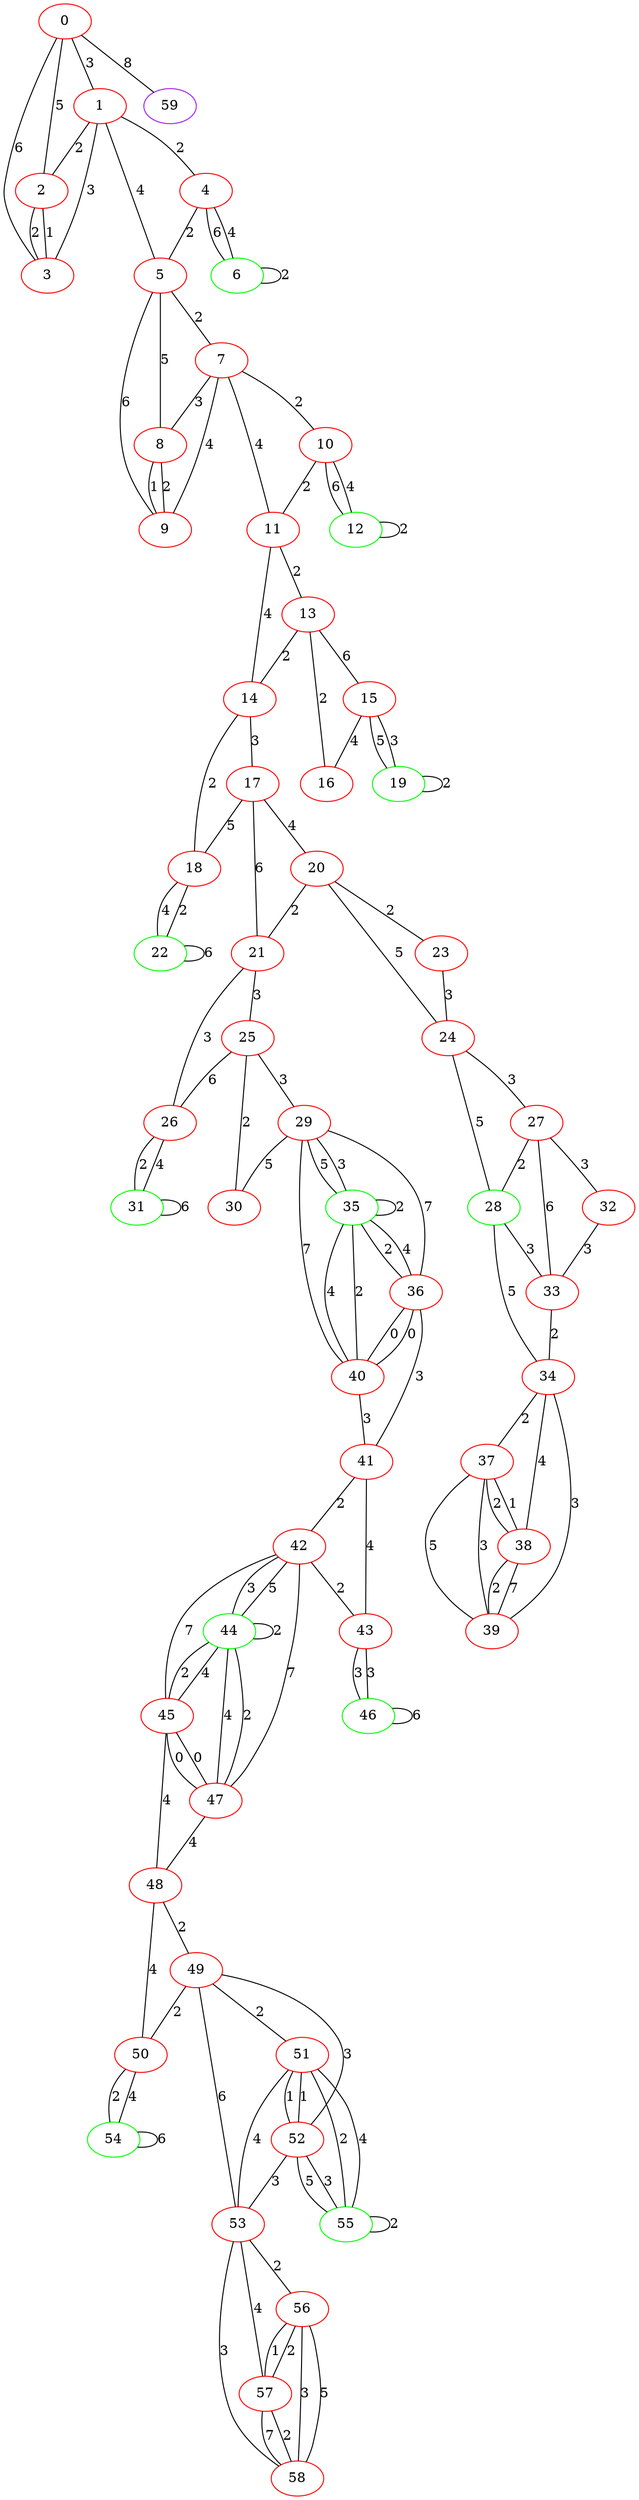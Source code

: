 graph "" {
0 [color=red, weight=1];
1 [color=red, weight=1];
2 [color=red, weight=1];
3 [color=red, weight=1];
4 [color=red, weight=1];
5 [color=red, weight=1];
6 [color=green, weight=2];
7 [color=red, weight=1];
8 [color=red, weight=1];
9 [color=red, weight=1];
10 [color=red, weight=1];
11 [color=red, weight=1];
12 [color=green, weight=2];
13 [color=red, weight=1];
14 [color=red, weight=1];
15 [color=red, weight=1];
16 [color=red, weight=1];
17 [color=red, weight=1];
18 [color=red, weight=1];
19 [color=green, weight=2];
20 [color=red, weight=1];
21 [color=red, weight=1];
22 [color=green, weight=2];
23 [color=red, weight=1];
24 [color=red, weight=1];
25 [color=red, weight=1];
26 [color=red, weight=1];
27 [color=red, weight=1];
28 [color=green, weight=2];
29 [color=red, weight=1];
30 [color=red, weight=1];
31 [color=green, weight=2];
32 [color=red, weight=1];
33 [color=red, weight=1];
34 [color=red, weight=1];
35 [color=green, weight=2];
36 [color=red, weight=1];
37 [color=red, weight=1];
38 [color=red, weight=1];
39 [color=red, weight=1];
40 [color=red, weight=1];
41 [color=red, weight=1];
42 [color=red, weight=1];
43 [color=red, weight=1];
44 [color=green, weight=2];
45 [color=red, weight=1];
46 [color=green, weight=2];
47 [color=red, weight=1];
48 [color=red, weight=1];
49 [color=red, weight=1];
50 [color=red, weight=1];
51 [color=red, weight=1];
52 [color=red, weight=1];
53 [color=red, weight=1];
54 [color=green, weight=2];
55 [color=green, weight=2];
56 [color=red, weight=1];
57 [color=red, weight=1];
58 [color=red, weight=1];
59 [color=purple, weight=4];
0 -- 1  [key=0, label=3];
0 -- 2  [key=0, label=5];
0 -- 3  [key=0, label=6];
0 -- 59  [key=0, label=8];
1 -- 2  [key=0, label=2];
1 -- 3  [key=0, label=3];
1 -- 4  [key=0, label=2];
1 -- 5  [key=0, label=4];
2 -- 3  [key=0, label=1];
2 -- 3  [key=1, label=2];
4 -- 5  [key=0, label=2];
4 -- 6  [key=0, label=6];
4 -- 6  [key=1, label=4];
5 -- 8  [key=0, label=5];
5 -- 9  [key=0, label=6];
5 -- 7  [key=0, label=2];
6 -- 6  [key=0, label=2];
7 -- 8  [key=0, label=3];
7 -- 9  [key=0, label=4];
7 -- 10  [key=0, label=2];
7 -- 11  [key=0, label=4];
8 -- 9  [key=0, label=2];
8 -- 9  [key=1, label=1];
10 -- 11  [key=0, label=2];
10 -- 12  [key=0, label=6];
10 -- 12  [key=1, label=4];
11 -- 13  [key=0, label=2];
11 -- 14  [key=0, label=4];
12 -- 12  [key=0, label=2];
13 -- 16  [key=0, label=2];
13 -- 14  [key=0, label=2];
13 -- 15  [key=0, label=6];
14 -- 17  [key=0, label=3];
14 -- 18  [key=0, label=2];
15 -- 16  [key=0, label=4];
15 -- 19  [key=0, label=5];
15 -- 19  [key=1, label=3];
17 -- 18  [key=0, label=5];
17 -- 20  [key=0, label=4];
17 -- 21  [key=0, label=6];
18 -- 22  [key=0, label=2];
18 -- 22  [key=1, label=4];
19 -- 19  [key=0, label=2];
20 -- 24  [key=0, label=5];
20 -- 21  [key=0, label=2];
20 -- 23  [key=0, label=2];
21 -- 26  [key=0, label=3];
21 -- 25  [key=0, label=3];
22 -- 22  [key=0, label=6];
23 -- 24  [key=0, label=3];
24 -- 27  [key=0, label=3];
24 -- 28  [key=0, label=5];
25 -- 26  [key=0, label=6];
25 -- 29  [key=0, label=3];
25 -- 30  [key=0, label=2];
26 -- 31  [key=0, label=2];
26 -- 31  [key=1, label=4];
27 -- 32  [key=0, label=3];
27 -- 28  [key=0, label=2];
27 -- 33  [key=0, label=6];
28 -- 33  [key=0, label=3];
28 -- 34  [key=0, label=5];
29 -- 40  [key=0, label=7];
29 -- 35  [key=0, label=3];
29 -- 35  [key=1, label=5];
29 -- 36  [key=0, label=7];
29 -- 30  [key=0, label=5];
31 -- 31  [key=0, label=6];
32 -- 33  [key=0, label=3];
33 -- 34  [key=0, label=2];
34 -- 37  [key=0, label=2];
34 -- 38  [key=0, label=4];
34 -- 39  [key=0, label=3];
35 -- 40  [key=0, label=4];
35 -- 40  [key=1, label=2];
35 -- 35  [key=0, label=2];
35 -- 36  [key=0, label=4];
35 -- 36  [key=1, label=2];
36 -- 40  [key=0, label=0];
36 -- 40  [key=1, label=0];
36 -- 41  [key=0, label=3];
37 -- 38  [key=0, label=2];
37 -- 38  [key=1, label=1];
37 -- 39  [key=0, label=5];
37 -- 39  [key=1, label=3];
38 -- 39  [key=0, label=7];
38 -- 39  [key=1, label=2];
40 -- 41  [key=0, label=3];
41 -- 42  [key=0, label=2];
41 -- 43  [key=0, label=4];
42 -- 43  [key=0, label=2];
42 -- 44  [key=0, label=3];
42 -- 44  [key=1, label=5];
42 -- 45  [key=0, label=7];
42 -- 47  [key=0, label=7];
43 -- 46  [key=0, label=3];
43 -- 46  [key=1, label=3];
44 -- 44  [key=0, label=2];
44 -- 45  [key=0, label=4];
44 -- 45  [key=1, label=2];
44 -- 47  [key=0, label=4];
44 -- 47  [key=1, label=2];
45 -- 48  [key=0, label=4];
45 -- 47  [key=0, label=0];
45 -- 47  [key=1, label=0];
46 -- 46  [key=0, label=6];
47 -- 48  [key=0, label=4];
48 -- 49  [key=0, label=2];
48 -- 50  [key=0, label=4];
49 -- 50  [key=0, label=2];
49 -- 51  [key=0, label=2];
49 -- 52  [key=0, label=3];
49 -- 53  [key=0, label=6];
50 -- 54  [key=0, label=2];
50 -- 54  [key=1, label=4];
51 -- 52  [key=0, label=1];
51 -- 52  [key=1, label=1];
51 -- 53  [key=0, label=4];
51 -- 55  [key=0, label=2];
51 -- 55  [key=1, label=4];
52 -- 53  [key=0, label=3];
52 -- 55  [key=0, label=3];
52 -- 55  [key=1, label=5];
53 -- 56  [key=0, label=2];
53 -- 57  [key=0, label=4];
53 -- 58  [key=0, label=3];
54 -- 54  [key=0, label=6];
55 -- 55  [key=0, label=2];
56 -- 57  [key=0, label=1];
56 -- 57  [key=1, label=2];
56 -- 58  [key=0, label=3];
56 -- 58  [key=1, label=5];
57 -- 58  [key=0, label=2];
57 -- 58  [key=1, label=7];
}
